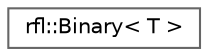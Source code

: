 digraph "类继承关系图"
{
 // LATEX_PDF_SIZE
  bgcolor="transparent";
  edge [fontname=Helvetica,fontsize=10,labelfontname=Helvetica,labelfontsize=10];
  node [fontname=Helvetica,fontsize=10,shape=box,height=0.2,width=0.4];
  rankdir="LR";
  Node0 [id="Node000000",label="rfl::Binary\< T \>",height=0.2,width=0.4,color="grey40", fillcolor="white", style="filled",URL="$structrfl_1_1_binary.html",tooltip="Used to define a field in the NamedTuple."];
}
